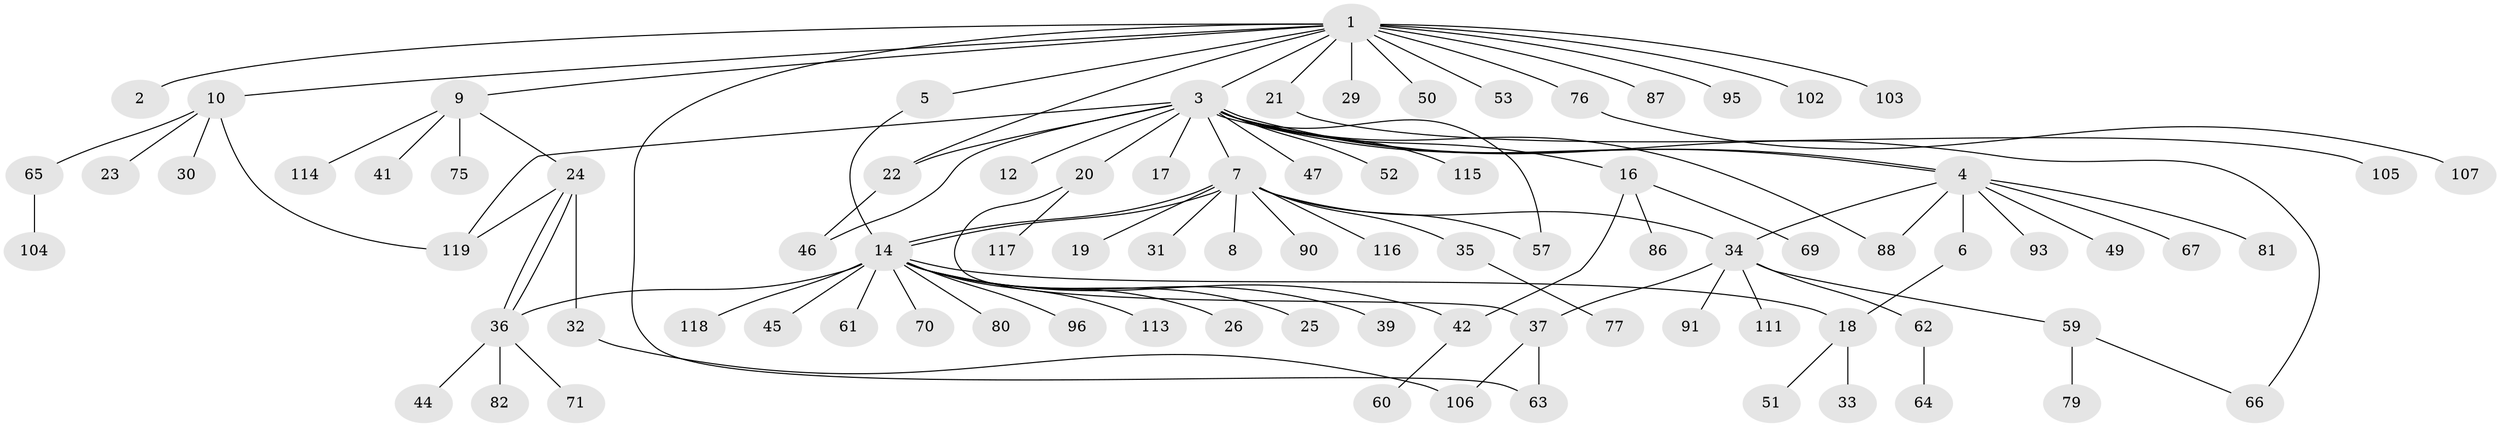 // Generated by graph-tools (version 1.1) at 2025/51/02/27/25 19:51:56]
// undirected, 86 vertices, 103 edges
graph export_dot {
graph [start="1"]
  node [color=gray90,style=filled];
  1 [super="+100"];
  2 [super="+13"];
  3 [super="+11"];
  4 [super="+55"];
  5 [super="+73"];
  6 [super="+72"];
  7 [super="+27"];
  8 [super="+28"];
  9 [super="+38"];
  10 [super="+56"];
  12;
  14 [super="+15"];
  16 [super="+40"];
  17 [super="+43"];
  18 [super="+89"];
  19;
  20 [super="+92"];
  21 [super="+110"];
  22 [super="+48"];
  23;
  24 [super="+97"];
  25;
  26 [super="+101"];
  29;
  30;
  31;
  32;
  33;
  34 [super="+94"];
  35 [super="+78"];
  36 [super="+58"];
  37 [super="+54"];
  39;
  41;
  42 [super="+85"];
  44;
  45;
  46 [super="+68"];
  47;
  49;
  50;
  51;
  52;
  53;
  57;
  59;
  60 [super="+98"];
  61;
  62 [super="+74"];
  63;
  64;
  65 [super="+99"];
  66;
  67;
  69;
  70;
  71;
  75 [super="+109"];
  76 [super="+84"];
  77 [super="+83"];
  79;
  80;
  81;
  82;
  86;
  87 [super="+112"];
  88;
  90;
  91;
  93;
  95;
  96;
  102;
  103;
  104;
  105;
  106 [super="+108"];
  107;
  111;
  113;
  114;
  115;
  116;
  117;
  118;
  119;
  1 -- 2;
  1 -- 3;
  1 -- 5;
  1 -- 9;
  1 -- 10;
  1 -- 21;
  1 -- 22;
  1 -- 29;
  1 -- 50;
  1 -- 53;
  1 -- 63;
  1 -- 76 [weight=2];
  1 -- 87;
  1 -- 95;
  1 -- 102;
  1 -- 103;
  3 -- 4;
  3 -- 4;
  3 -- 7;
  3 -- 12;
  3 -- 16;
  3 -- 17;
  3 -- 20;
  3 -- 22;
  3 -- 46;
  3 -- 47;
  3 -- 52;
  3 -- 57;
  3 -- 66;
  3 -- 88;
  3 -- 115;
  3 -- 119;
  4 -- 6;
  4 -- 34;
  4 -- 49;
  4 -- 67;
  4 -- 81;
  4 -- 88;
  4 -- 93;
  5 -- 14;
  6 -- 18;
  7 -- 8;
  7 -- 14;
  7 -- 14;
  7 -- 19;
  7 -- 31;
  7 -- 34;
  7 -- 90;
  7 -- 116;
  7 -- 57;
  7 -- 35;
  9 -- 24;
  9 -- 41;
  9 -- 75;
  9 -- 114;
  10 -- 23;
  10 -- 30;
  10 -- 65;
  10 -- 119;
  14 -- 18;
  14 -- 25;
  14 -- 26;
  14 -- 36;
  14 -- 39;
  14 -- 42;
  14 -- 45;
  14 -- 61;
  14 -- 70;
  14 -- 80;
  14 -- 96;
  14 -- 113;
  14 -- 118;
  16 -- 69;
  16 -- 86;
  16 -- 42;
  18 -- 33;
  18 -- 51;
  20 -- 37;
  20 -- 117;
  21 -- 105;
  22 -- 46;
  24 -- 32;
  24 -- 36;
  24 -- 36;
  24 -- 119;
  32 -- 106;
  34 -- 37;
  34 -- 59;
  34 -- 62;
  34 -- 91;
  34 -- 111;
  35 -- 77;
  36 -- 44;
  36 -- 71;
  36 -- 82;
  37 -- 63;
  37 -- 106;
  42 -- 60;
  59 -- 66;
  59 -- 79;
  62 -- 64;
  65 -- 104;
  76 -- 107;
}

